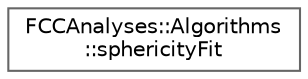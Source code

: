 digraph "Graphical Class Hierarchy"
{
 // LATEX_PDF_SIZE
  bgcolor="transparent";
  edge [fontname=Helvetica,fontsize=10,labelfontname=Helvetica,labelfontsize=10];
  node [fontname=Helvetica,fontsize=10,shape=box,height=0.2,width=0.4];
  rankdir="LR";
  Node0 [id="Node000000",label="FCCAnalyses::Algorithms\l::sphericityFit",height=0.2,width=0.4,color="grey40", fillcolor="white", style="filled",URL="$structFCCAnalyses_1_1Algorithms_1_1sphericityFit.html",tooltip="Function that runs the fit for the sphericity axis determination."];
}
